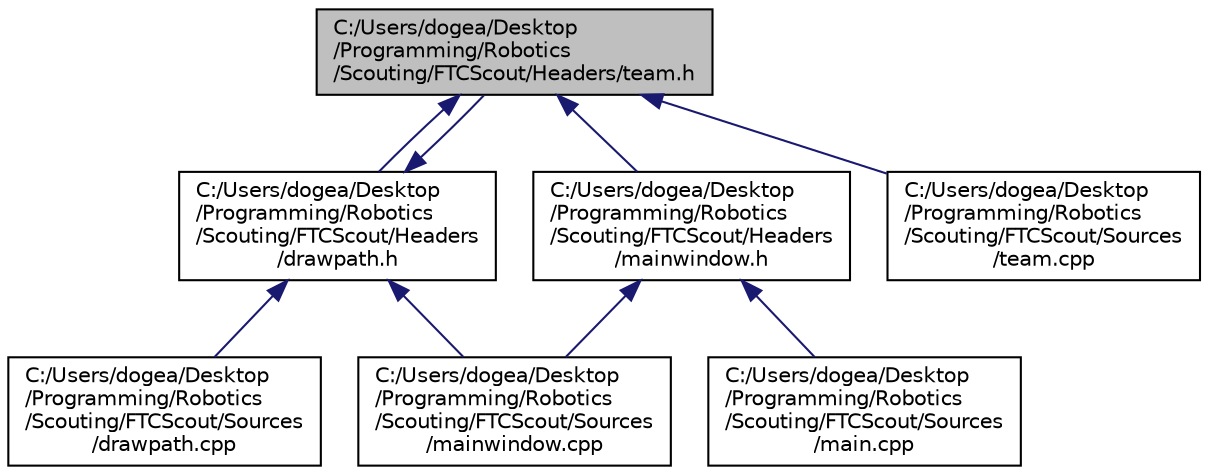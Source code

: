 digraph "C:/Users/dogea/Desktop/Programming/Robotics/Scouting/FTCScout/Headers/team.h"
{
  edge [fontname="Helvetica",fontsize="10",labelfontname="Helvetica",labelfontsize="10"];
  node [fontname="Helvetica",fontsize="10",shape=record];
  Node9 [label="C:/Users/dogea/Desktop\l/Programming/Robotics\l/Scouting/FTCScout/Headers/team.h",height=0.2,width=0.4,color="black", fillcolor="grey75", style="filled", fontcolor="black"];
  Node9 -> Node10 [dir="back",color="midnightblue",fontsize="10",style="solid",fontname="Helvetica"];
  Node10 [label="C:/Users/dogea/Desktop\l/Programming/Robotics\l/Scouting/FTCScout/Headers\l/drawpath.h",height=0.2,width=0.4,color="black", fillcolor="white", style="filled",URL="$drawpath_8h.html"];
  Node10 -> Node9 [dir="back",color="midnightblue",fontsize="10",style="solid",fontname="Helvetica"];
  Node10 -> Node11 [dir="back",color="midnightblue",fontsize="10",style="solid",fontname="Helvetica"];
  Node11 [label="C:/Users/dogea/Desktop\l/Programming/Robotics\l/Scouting/FTCScout/Sources\l/drawpath.cpp",height=0.2,width=0.4,color="black", fillcolor="white", style="filled",URL="$drawpath_8cpp.html"];
  Node10 -> Node12 [dir="back",color="midnightblue",fontsize="10",style="solid",fontname="Helvetica"];
  Node12 [label="C:/Users/dogea/Desktop\l/Programming/Robotics\l/Scouting/FTCScout/Sources\l/mainwindow.cpp",height=0.2,width=0.4,color="black", fillcolor="white", style="filled",URL="$mainwindow_8cpp.html"];
  Node9 -> Node13 [dir="back",color="midnightblue",fontsize="10",style="solid",fontname="Helvetica"];
  Node13 [label="C:/Users/dogea/Desktop\l/Programming/Robotics\l/Scouting/FTCScout/Headers\l/mainwindow.h",height=0.2,width=0.4,color="black", fillcolor="white", style="filled",URL="$mainwindow_8h.html"];
  Node13 -> Node14 [dir="back",color="midnightblue",fontsize="10",style="solid",fontname="Helvetica"];
  Node14 [label="C:/Users/dogea/Desktop\l/Programming/Robotics\l/Scouting/FTCScout/Sources\l/main.cpp",height=0.2,width=0.4,color="black", fillcolor="white", style="filled",URL="$main_8cpp.html"];
  Node13 -> Node12 [dir="back",color="midnightblue",fontsize="10",style="solid",fontname="Helvetica"];
  Node9 -> Node15 [dir="back",color="midnightblue",fontsize="10",style="solid",fontname="Helvetica"];
  Node15 [label="C:/Users/dogea/Desktop\l/Programming/Robotics\l/Scouting/FTCScout/Sources\l/team.cpp",height=0.2,width=0.4,color="black", fillcolor="white", style="filled",URL="$team_8cpp.html"];
}
